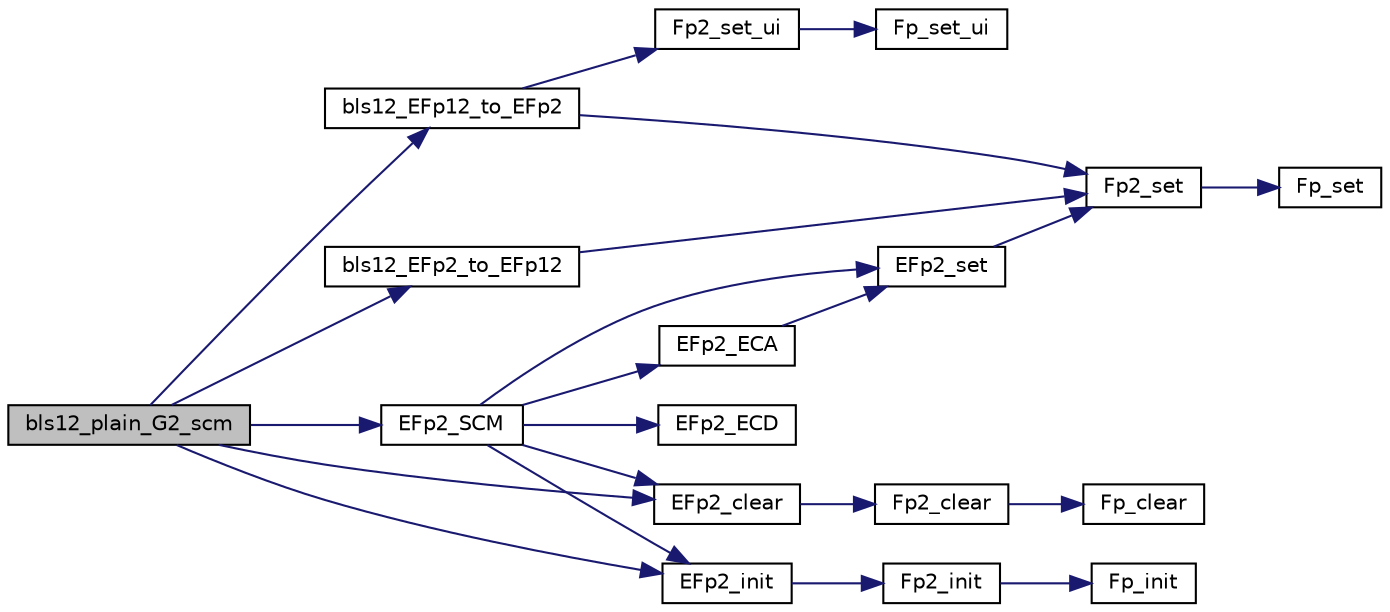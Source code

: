 digraph "bls12_plain_G2_scm"
{
  edge [fontname="Helvetica",fontsize="10",labelfontname="Helvetica",labelfontsize="10"];
  node [fontname="Helvetica",fontsize="10",shape=record];
  rankdir="LR";
  Node89 [label="bls12_plain_G2_scm",height=0.2,width=0.4,color="black", fillcolor="grey75", style="filled", fontcolor="black"];
  Node89 -> Node90 [color="midnightblue",fontsize="10",style="solid",fontname="Helvetica"];
  Node90 [label="bls12_EFp12_to_EFp2",height=0.2,width=0.4,color="black", fillcolor="white", style="filled",URL="$bls12__twist_8h.html#a069ee5f353c96be9b1821af349731fe3"];
  Node90 -> Node91 [color="midnightblue",fontsize="10",style="solid",fontname="Helvetica"];
  Node91 [label="Fp2_set_ui",height=0.2,width=0.4,color="black", fillcolor="white", style="filled",URL="$bn__fp2_8h.html#a3508af57369f5bb224b755ef767ed3e3"];
  Node91 -> Node92 [color="midnightblue",fontsize="10",style="solid",fontname="Helvetica"];
  Node92 [label="Fp_set_ui",height=0.2,width=0.4,color="black", fillcolor="white", style="filled",URL="$bn__fp_8h.html#ae0585a806e578512a600d6f65043bd1f"];
  Node90 -> Node93 [color="midnightblue",fontsize="10",style="solid",fontname="Helvetica"];
  Node93 [label="Fp2_set",height=0.2,width=0.4,color="black", fillcolor="white", style="filled",URL="$bn__fp2_8h.html#a7d6f34091363334426c45b9e1ee4503c"];
  Node93 -> Node94 [color="midnightblue",fontsize="10",style="solid",fontname="Helvetica"];
  Node94 [label="Fp_set",height=0.2,width=0.4,color="black", fillcolor="white", style="filled",URL="$bn__fp_8h.html#ab986f83b75086cf6c3f40105c5ae23b8"];
  Node89 -> Node95 [color="midnightblue",fontsize="10",style="solid",fontname="Helvetica"];
  Node95 [label="bls12_EFp2_to_EFp12",height=0.2,width=0.4,color="black", fillcolor="white", style="filled",URL="$bls12__twist_8h.html#aa558f3e6f2284e657e3218c9e713c018"];
  Node95 -> Node93 [color="midnightblue",fontsize="10",style="solid",fontname="Helvetica"];
  Node89 -> Node96 [color="midnightblue",fontsize="10",style="solid",fontname="Helvetica"];
  Node96 [label="EFp2_clear",height=0.2,width=0.4,color="black", fillcolor="white", style="filled",URL="$bn__efp2_8h.html#a2fab68f8328464d8a3d32f6127e3de47"];
  Node96 -> Node97 [color="midnightblue",fontsize="10",style="solid",fontname="Helvetica"];
  Node97 [label="Fp2_clear",height=0.2,width=0.4,color="black", fillcolor="white", style="filled",URL="$bn__fp2_8h.html#ad8fa15596936c4fecfb26dc0d702ad22"];
  Node97 -> Node98 [color="midnightblue",fontsize="10",style="solid",fontname="Helvetica"];
  Node98 [label="Fp_clear",height=0.2,width=0.4,color="black", fillcolor="white", style="filled",URL="$bn__fp_8h.html#a8020d216e590f1a4e3ed197dac0920fc"];
  Node89 -> Node99 [color="midnightblue",fontsize="10",style="solid",fontname="Helvetica"];
  Node99 [label="EFp2_init",height=0.2,width=0.4,color="black", fillcolor="white", style="filled",URL="$bn__efp2_8h.html#aaf4ebcd7da9b58a19626739159b1c468"];
  Node99 -> Node100 [color="midnightblue",fontsize="10",style="solid",fontname="Helvetica"];
  Node100 [label="Fp2_init",height=0.2,width=0.4,color="black", fillcolor="white", style="filled",URL="$bn__fp2_8h.html#a3e3f039eb9b9874e5a4cc30d37f6546c"];
  Node100 -> Node101 [color="midnightblue",fontsize="10",style="solid",fontname="Helvetica"];
  Node101 [label="Fp_init",height=0.2,width=0.4,color="black", fillcolor="white", style="filled",URL="$bn__fp_8h.html#af102c589736284034064b7c2283000cb"];
  Node89 -> Node102 [color="midnightblue",fontsize="10",style="solid",fontname="Helvetica"];
  Node102 [label="EFp2_SCM",height=0.2,width=0.4,color="black", fillcolor="white", style="filled",URL="$bn__efp2_8h.html#afe4377b41b2b704619c58e2af32bcb7e"];
  Node102 -> Node103 [color="midnightblue",fontsize="10",style="solid",fontname="Helvetica"];
  Node103 [label="EFp2_set",height=0.2,width=0.4,color="black", fillcolor="white", style="filled",URL="$bn__efp2_8h.html#ab9ebc9caf2c47493f224e70b99d26cba"];
  Node103 -> Node93 [color="midnightblue",fontsize="10",style="solid",fontname="Helvetica"];
  Node102 -> Node99 [color="midnightblue",fontsize="10",style="solid",fontname="Helvetica"];
  Node102 -> Node104 [color="midnightblue",fontsize="10",style="solid",fontname="Helvetica"];
  Node104 [label="EFp2_ECD",height=0.2,width=0.4,color="black", fillcolor="white", style="filled",URL="$bn__efp2_8h.html#aab22a95931ba31d80f3ef4a3f72f6ce5"];
  Node102 -> Node105 [color="midnightblue",fontsize="10",style="solid",fontname="Helvetica"];
  Node105 [label="EFp2_ECA",height=0.2,width=0.4,color="black", fillcolor="white", style="filled",URL="$bn__efp2_8h.html#ae9f5dce3ffb3ddbf68b416ab7bcb7cfb"];
  Node105 -> Node103 [color="midnightblue",fontsize="10",style="solid",fontname="Helvetica"];
  Node102 -> Node96 [color="midnightblue",fontsize="10",style="solid",fontname="Helvetica"];
}
